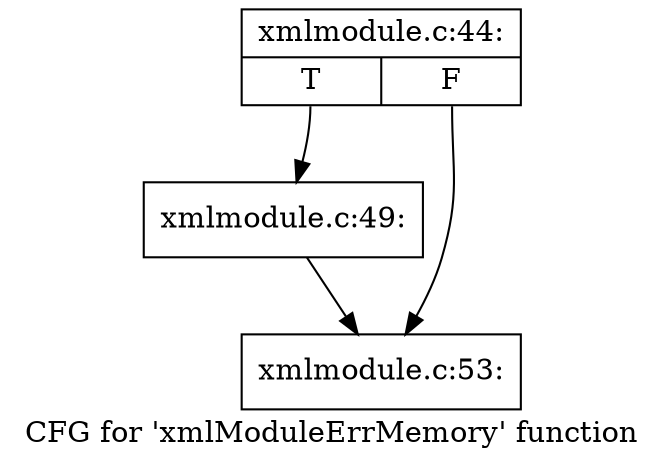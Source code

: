 digraph "CFG for 'xmlModuleErrMemory' function" {
	label="CFG for 'xmlModuleErrMemory' function";

	Node0x4f1daa0 [shape=record,label="{xmlmodule.c:44:|{<s0>T|<s1>F}}"];
	Node0x4f1daa0:s0 -> Node0x4f27b50;
	Node0x4f1daa0:s1 -> Node0x4f27ba0;
	Node0x4f27b50 [shape=record,label="{xmlmodule.c:49:}"];
	Node0x4f27b50 -> Node0x4f27ba0;
	Node0x4f27ba0 [shape=record,label="{xmlmodule.c:53:}"];
}

